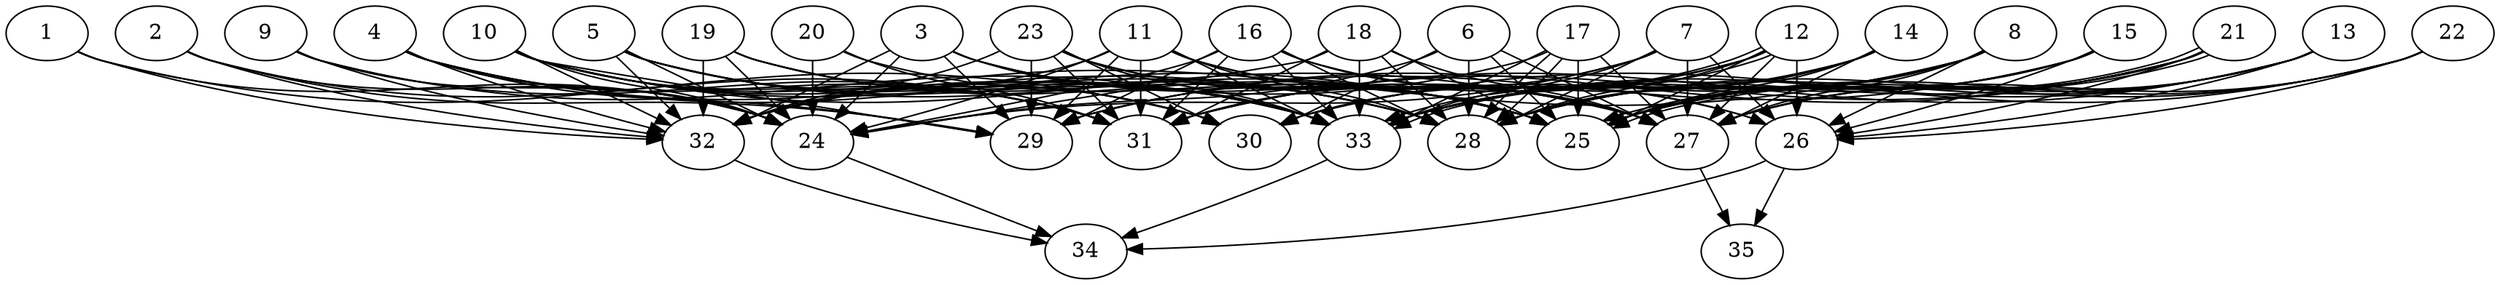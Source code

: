 // DAG (tier=3-complex, mode=compute, n=35, ccr=0.491, fat=0.779, density=0.790, regular=0.375, jump=0.241, mindata=1048576, maxdata=16777216)
// DAG automatically generated by daggen at Sun Aug 24 16:33:34 2025
// /home/ermia/Project/Environments/daggen/bin/daggen --dot --ccr 0.491 --fat 0.779 --regular 0.375 --density 0.790 --jump 0.241 --mindata 1048576 --maxdata 16777216 -n 35 
digraph G {
  1 [size="31471428117055336", alpha="0.09", expect_size="15735714058527668"]
  1 -> 24 [size ="946282302537728"]
  1 -> 30 [size ="946282302537728"]
  1 -> 32 [size ="946282302537728"]
  2 [size="28580844006521884", alpha="0.06", expect_size="14290422003260942"]
  2 -> 24 [size ="1073227778490368"]
  2 -> 29 [size ="1073227778490368"]
  2 -> 31 [size ="1073227778490368"]
  2 -> 32 [size ="1073227778490368"]
  3 [size="87586369016698464", alpha="0.01", expect_size="43793184508349232"]
  3 -> 24 [size ="1591512513118208"]
  3 -> 25 [size ="1591512513118208"]
  3 -> 27 [size ="1591512513118208"]
  3 -> 29 [size ="1591512513118208"]
  3 -> 32 [size ="1591512513118208"]
  3 -> 33 [size ="1591512513118208"]
  4 [size="16248794864969112", alpha="0.05", expect_size="8124397432484556"]
  4 -> 24 [size ="355947058823168"]
  4 -> 25 [size ="355947058823168"]
  4 -> 28 [size ="355947058823168"]
  4 -> 29 [size ="355947058823168"]
  4 -> 31 [size ="355947058823168"]
  4 -> 32 [size ="355947058823168"]
  5 [size="2960263518160172544", alpha="0.11", expect_size="1480131759080086272"]
  5 -> 24 [size ="1961379703554048"]
  5 -> 25 [size ="1961379703554048"]
  5 -> 28 [size ="1961379703554048"]
  5 -> 30 [size ="1961379703554048"]
  5 -> 32 [size ="1961379703554048"]
  5 -> 33 [size ="1961379703554048"]
  6 [size="10095954335714724", alpha="0.09", expect_size="5047977167857362"]
  6 -> 24 [size ="569013507719168"]
  6 -> 25 [size ="569013507719168"]
  6 -> 27 [size ="569013507719168"]
  6 -> 28 [size ="569013507719168"]
  6 -> 30 [size ="569013507719168"]
  7 [size="1578565995054097920", alpha="0.19", expect_size="789282997527048960"]
  7 -> 24 [size ="1275517718233088"]
  7 -> 26 [size ="1275517718233088"]
  7 -> 27 [size ="1275517718233088"]
  7 -> 28 [size ="1275517718233088"]
  7 -> 31 [size ="1275517718233088"]
  7 -> 33 [size ="1275517718233088"]
  8 [size="549850066113284672", alpha="0.18", expect_size="274925033056642336"]
  8 -> 25 [size ="248888397135872"]
  8 -> 26 [size ="248888397135872"]
  8 -> 27 [size ="248888397135872"]
  8 -> 28 [size ="248888397135872"]
  8 -> 30 [size ="248888397135872"]
  8 -> 32 [size ="248888397135872"]
  8 -> 33 [size ="248888397135872"]
  9 [size="64480429158279675904", alpha="0.17", expect_size="32240214579139837952"]
  9 -> 24 [size ="128639773442048"]
  9 -> 31 [size ="128639773442048"]
  9 -> 32 [size ="128639773442048"]
  9 -> 33 [size ="128639773442048"]
  10 [size="948462648081069824", alpha="0.06", expect_size="474231324040534912"]
  10 -> 24 [size ="608075060871168"]
  10 -> 27 [size ="608075060871168"]
  10 -> 28 [size ="608075060871168"]
  10 -> 29 [size ="608075060871168"]
  10 -> 30 [size ="608075060871168"]
  10 -> 31 [size ="608075060871168"]
  10 -> 32 [size ="608075060871168"]
  10 -> 33 [size ="608075060871168"]
  11 [size="13994163068015008", alpha="0.13", expect_size="6997081534007504"]
  11 -> 24 [size ="267595789893632"]
  11 -> 26 [size ="267595789893632"]
  11 -> 27 [size ="267595789893632"]
  11 -> 28 [size ="267595789893632"]
  11 -> 29 [size ="267595789893632"]
  11 -> 31 [size ="267595789893632"]
  11 -> 32 [size ="267595789893632"]
  11 -> 33 [size ="267595789893632"]
  12 [size="579126028618694656000", alpha="0.08", expect_size="289563014309347328000"]
  12 -> 25 [size ="555825810636800"]
  12 -> 26 [size ="555825810636800"]
  12 -> 27 [size ="555825810636800"]
  12 -> 28 [size ="555825810636800"]
  12 -> 29 [size ="555825810636800"]
  12 -> 30 [size ="555825810636800"]
  12 -> 33 [size ="555825810636800"]
  12 -> 33 [size ="555825810636800"]
  13 [size="2269261017762379071488", alpha="0.05", expect_size="1134630508881189535744"]
  13 -> 25 [size ="1381485365952512"]
  13 -> 26 [size ="1381485365952512"]
  13 -> 27 [size ="1381485365952512"]
  13 -> 28 [size ="1381485365952512"]
  13 -> 31 [size ="1381485365952512"]
  13 -> 33 [size ="1381485365952512"]
  14 [size="81499028341859024896", alpha="0.19", expect_size="40749514170929512448"]
  14 -> 25 [size ="150380528795648"]
  14 -> 27 [size ="150380528795648"]
  14 -> 28 [size ="150380528795648"]
  14 -> 31 [size ="150380528795648"]
  14 -> 33 [size ="150380528795648"]
  15 [size="3556672808984793", alpha="0.11", expect_size="1778336404492396"]
  15 -> 25 [size ="190385297031168"]
  15 -> 26 [size ="190385297031168"]
  15 -> 28 [size ="190385297031168"]
  15 -> 29 [size ="190385297031168"]
  15 -> 33 [size ="190385297031168"]
  16 [size="3829123616405819752448", alpha="0.02", expect_size="1914561808202909876224"]
  16 -> 24 [size ="1958046095900672"]
  16 -> 26 [size ="1958046095900672"]
  16 -> 27 [size ="1958046095900672"]
  16 -> 28 [size ="1958046095900672"]
  16 -> 29 [size ="1958046095900672"]
  16 -> 31 [size ="1958046095900672"]
  16 -> 33 [size ="1958046095900672"]
  17 [size="4371710973411137159168", alpha="0.09", expect_size="2185855486705568579584"]
  17 -> 25 [size ="2138902303342592"]
  17 -> 27 [size ="2138902303342592"]
  17 -> 28 [size ="2138902303342592"]
  17 -> 28 [size ="2138902303342592"]
  17 -> 32 [size ="2138902303342592"]
  17 -> 33 [size ="2138902303342592"]
  18 [size="150495398665633376", alpha="0.11", expect_size="75247699332816688"]
  18 -> 24 [size ="220332032000000"]
  18 -> 25 [size ="220332032000000"]
  18 -> 27 [size ="220332032000000"]
  18 -> 28 [size ="220332032000000"]
  18 -> 31 [size ="220332032000000"]
  18 -> 33 [size ="220332032000000"]
  19 [size="31756141895086756", alpha="0.08", expect_size="15878070947543378"]
  19 -> 24 [size ="1931733893120000"]
  19 -> 25 [size ="1931733893120000"]
  19 -> 28 [size ="1931733893120000"]
  19 -> 32 [size ="1931733893120000"]
  19 -> 33 [size ="1931733893120000"]
  20 [size="9000602807330816", alpha="0.05", expect_size="4500301403665408"]
  20 -> 24 [size ="632309145403392"]
  20 -> 25 [size ="632309145403392"]
  20 -> 31 [size ="632309145403392"]
  21 [size="186047790022687872", alpha="0.07", expect_size="93023895011343936"]
  21 -> 25 [size ="89753416368128"]
  21 -> 25 [size ="89753416368128"]
  21 -> 26 [size ="89753416368128"]
  21 -> 27 [size ="89753416368128"]
  21 -> 29 [size ="89753416368128"]
  21 -> 31 [size ="89753416368128"]
  21 -> 33 [size ="89753416368128"]
  22 [size="868396503542820480", alpha="0.17", expect_size="434198251771410240"]
  22 -> 25 [size ="957541618024448"]
  22 -> 26 [size ="957541618024448"]
  22 -> 27 [size ="957541618024448"]
  22 -> 28 [size ="957541618024448"]
  22 -> 30 [size ="957541618024448"]
  23 [size="346026795569353664", alpha="0.06", expect_size="173013397784676832"]
  23 -> 25 [size ="420253188227072"]
  23 -> 27 [size ="420253188227072"]
  23 -> 29 [size ="420253188227072"]
  23 -> 30 [size ="420253188227072"]
  23 -> 31 [size ="420253188227072"]
  23 -> 32 [size ="420253188227072"]
  23 -> 33 [size ="420253188227072"]
  24 [size="124457910113622384", alpha="0.19", expect_size="62228955056811192"]
  24 -> 34 [size ="2242189362987008"]
  25 [size="1500364070666633216", alpha="0.18", expect_size="750182035333316608"]
  26 [size="14539296718042152", alpha="0.09", expect_size="7269648359021076"]
  26 -> 34 [size ="736336583589888"]
  26 -> 35 [size ="736336583589888"]
  27 [size="303117763591798784000", alpha="0.17", expect_size="151558881795899392000"]
  27 -> 35 [size ="360992001228800"]
  28 [size="68112355537310616", alpha="0.19", expect_size="34056177768655308"]
  29 [size="633373205394390528", alpha="0.19", expect_size="316686602697195264"]
  30 [size="2860075866868963868672", alpha="0.05", expect_size="1430037933434481934336"]
  31 [size="2614311278433531854848", alpha="0.16", expect_size="1307155639216765927424"]
  32 [size="132492358030002544", alpha="0.15", expect_size="66246179015001272"]
  32 -> 34 [size ="49127043891200"]
  33 [size="8629478543506662", alpha="0.19", expect_size="4314739271753331"]
  33 -> 34 [size ="438011804254208"]
  34 [size="444879929541132288000", alpha="0.16", expect_size="222439964770566144000"]
  35 [size="1877771344146621440", alpha="0.14", expect_size="938885672073310720"]
}